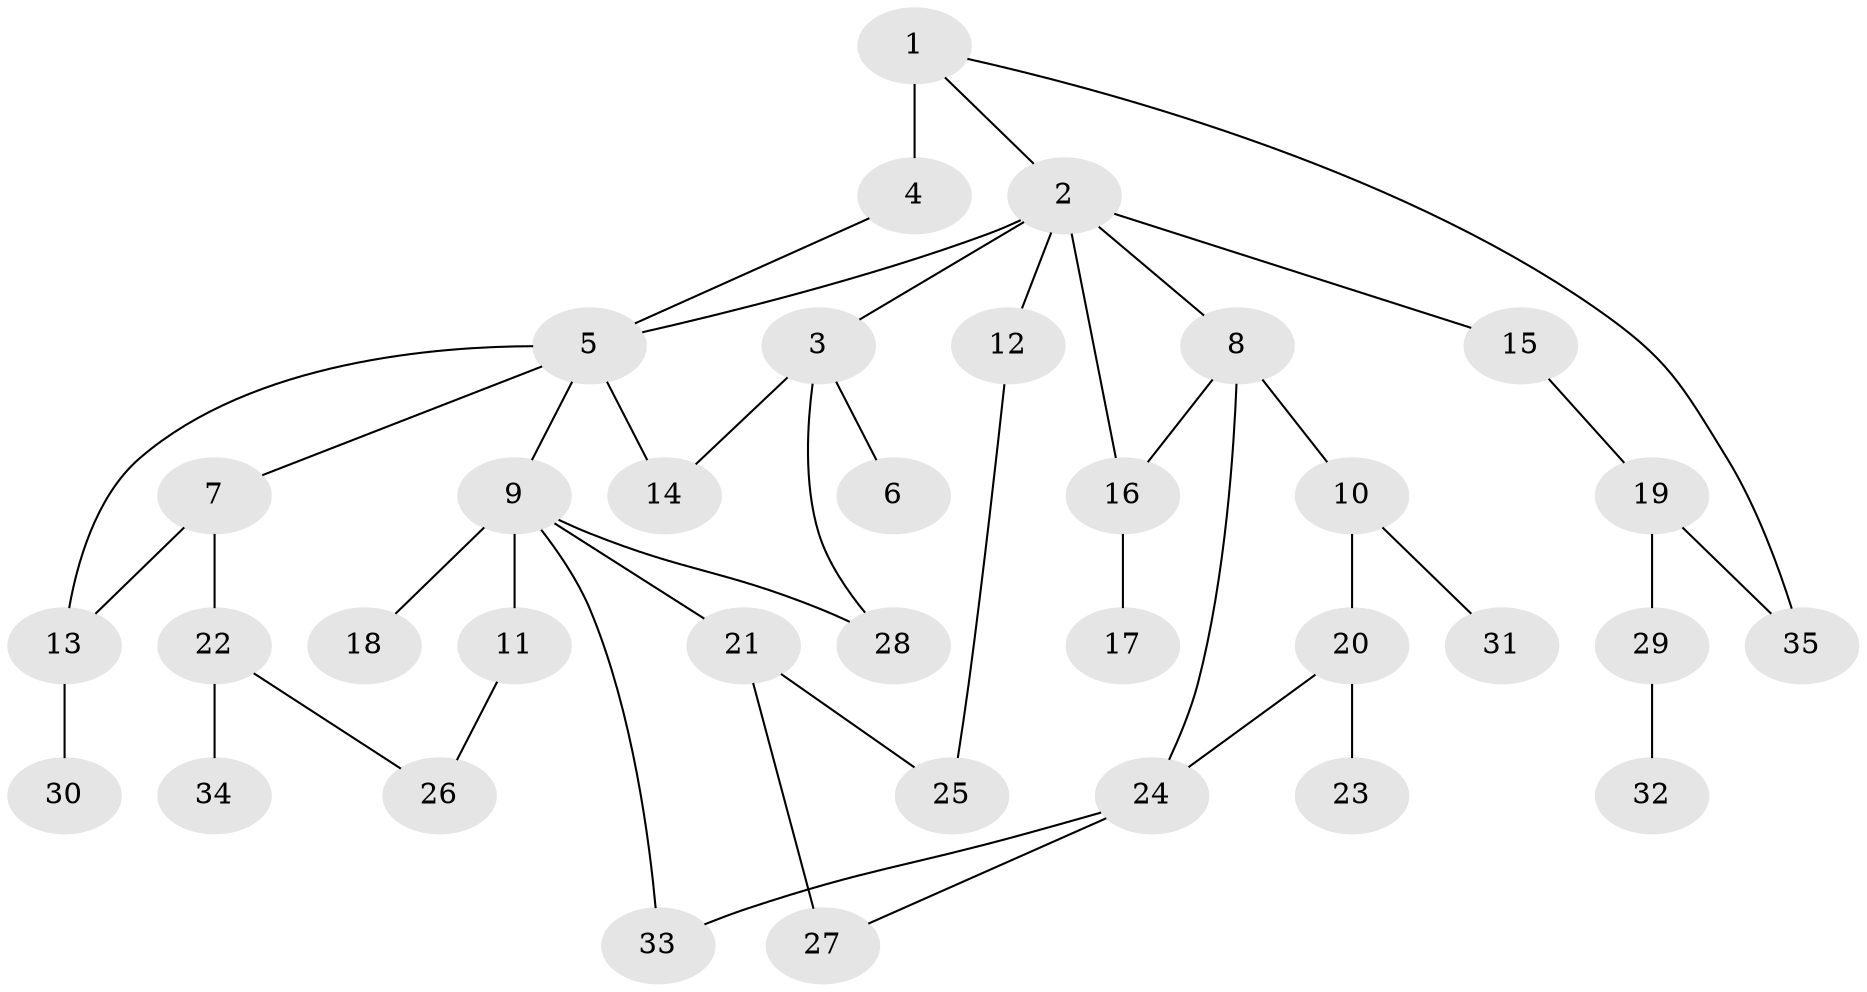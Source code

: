 // original degree distribution, {2: 0.3188405797101449, 3: 0.2028985507246377, 5: 0.043478260869565216, 4: 0.11594202898550725, 6: 0.014492753623188406, 1: 0.30434782608695654}
// Generated by graph-tools (version 1.1) at 2025/48/03/04/25 22:48:45]
// undirected, 35 vertices, 45 edges
graph export_dot {
  node [color=gray90,style=filled];
  1;
  2;
  3;
  4;
  5;
  6;
  7;
  8;
  9;
  10;
  11;
  12;
  13;
  14;
  15;
  16;
  17;
  18;
  19;
  20;
  21;
  22;
  23;
  24;
  25;
  26;
  27;
  28;
  29;
  30;
  31;
  32;
  33;
  34;
  35;
  1 -- 2 [weight=1.0];
  1 -- 4 [weight=3.0];
  1 -- 35 [weight=1.0];
  2 -- 3 [weight=1.0];
  2 -- 5 [weight=1.0];
  2 -- 8 [weight=1.0];
  2 -- 12 [weight=1.0];
  2 -- 15 [weight=1.0];
  2 -- 16 [weight=1.0];
  3 -- 6 [weight=1.0];
  3 -- 14 [weight=1.0];
  3 -- 28 [weight=1.0];
  4 -- 5 [weight=1.0];
  5 -- 7 [weight=1.0];
  5 -- 9 [weight=1.0];
  5 -- 13 [weight=1.0];
  5 -- 14 [weight=1.0];
  7 -- 13 [weight=1.0];
  7 -- 22 [weight=1.0];
  8 -- 10 [weight=1.0];
  8 -- 16 [weight=1.0];
  8 -- 24 [weight=1.0];
  9 -- 11 [weight=1.0];
  9 -- 18 [weight=1.0];
  9 -- 21 [weight=1.0];
  9 -- 28 [weight=1.0];
  9 -- 33 [weight=1.0];
  10 -- 20 [weight=1.0];
  10 -- 31 [weight=1.0];
  11 -- 26 [weight=1.0];
  12 -- 25 [weight=1.0];
  13 -- 30 [weight=1.0];
  15 -- 19 [weight=1.0];
  16 -- 17 [weight=1.0];
  19 -- 29 [weight=1.0];
  19 -- 35 [weight=1.0];
  20 -- 23 [weight=1.0];
  20 -- 24 [weight=1.0];
  21 -- 25 [weight=1.0];
  21 -- 27 [weight=1.0];
  22 -- 26 [weight=1.0];
  22 -- 34 [weight=1.0];
  24 -- 27 [weight=1.0];
  24 -- 33 [weight=1.0];
  29 -- 32 [weight=1.0];
}
